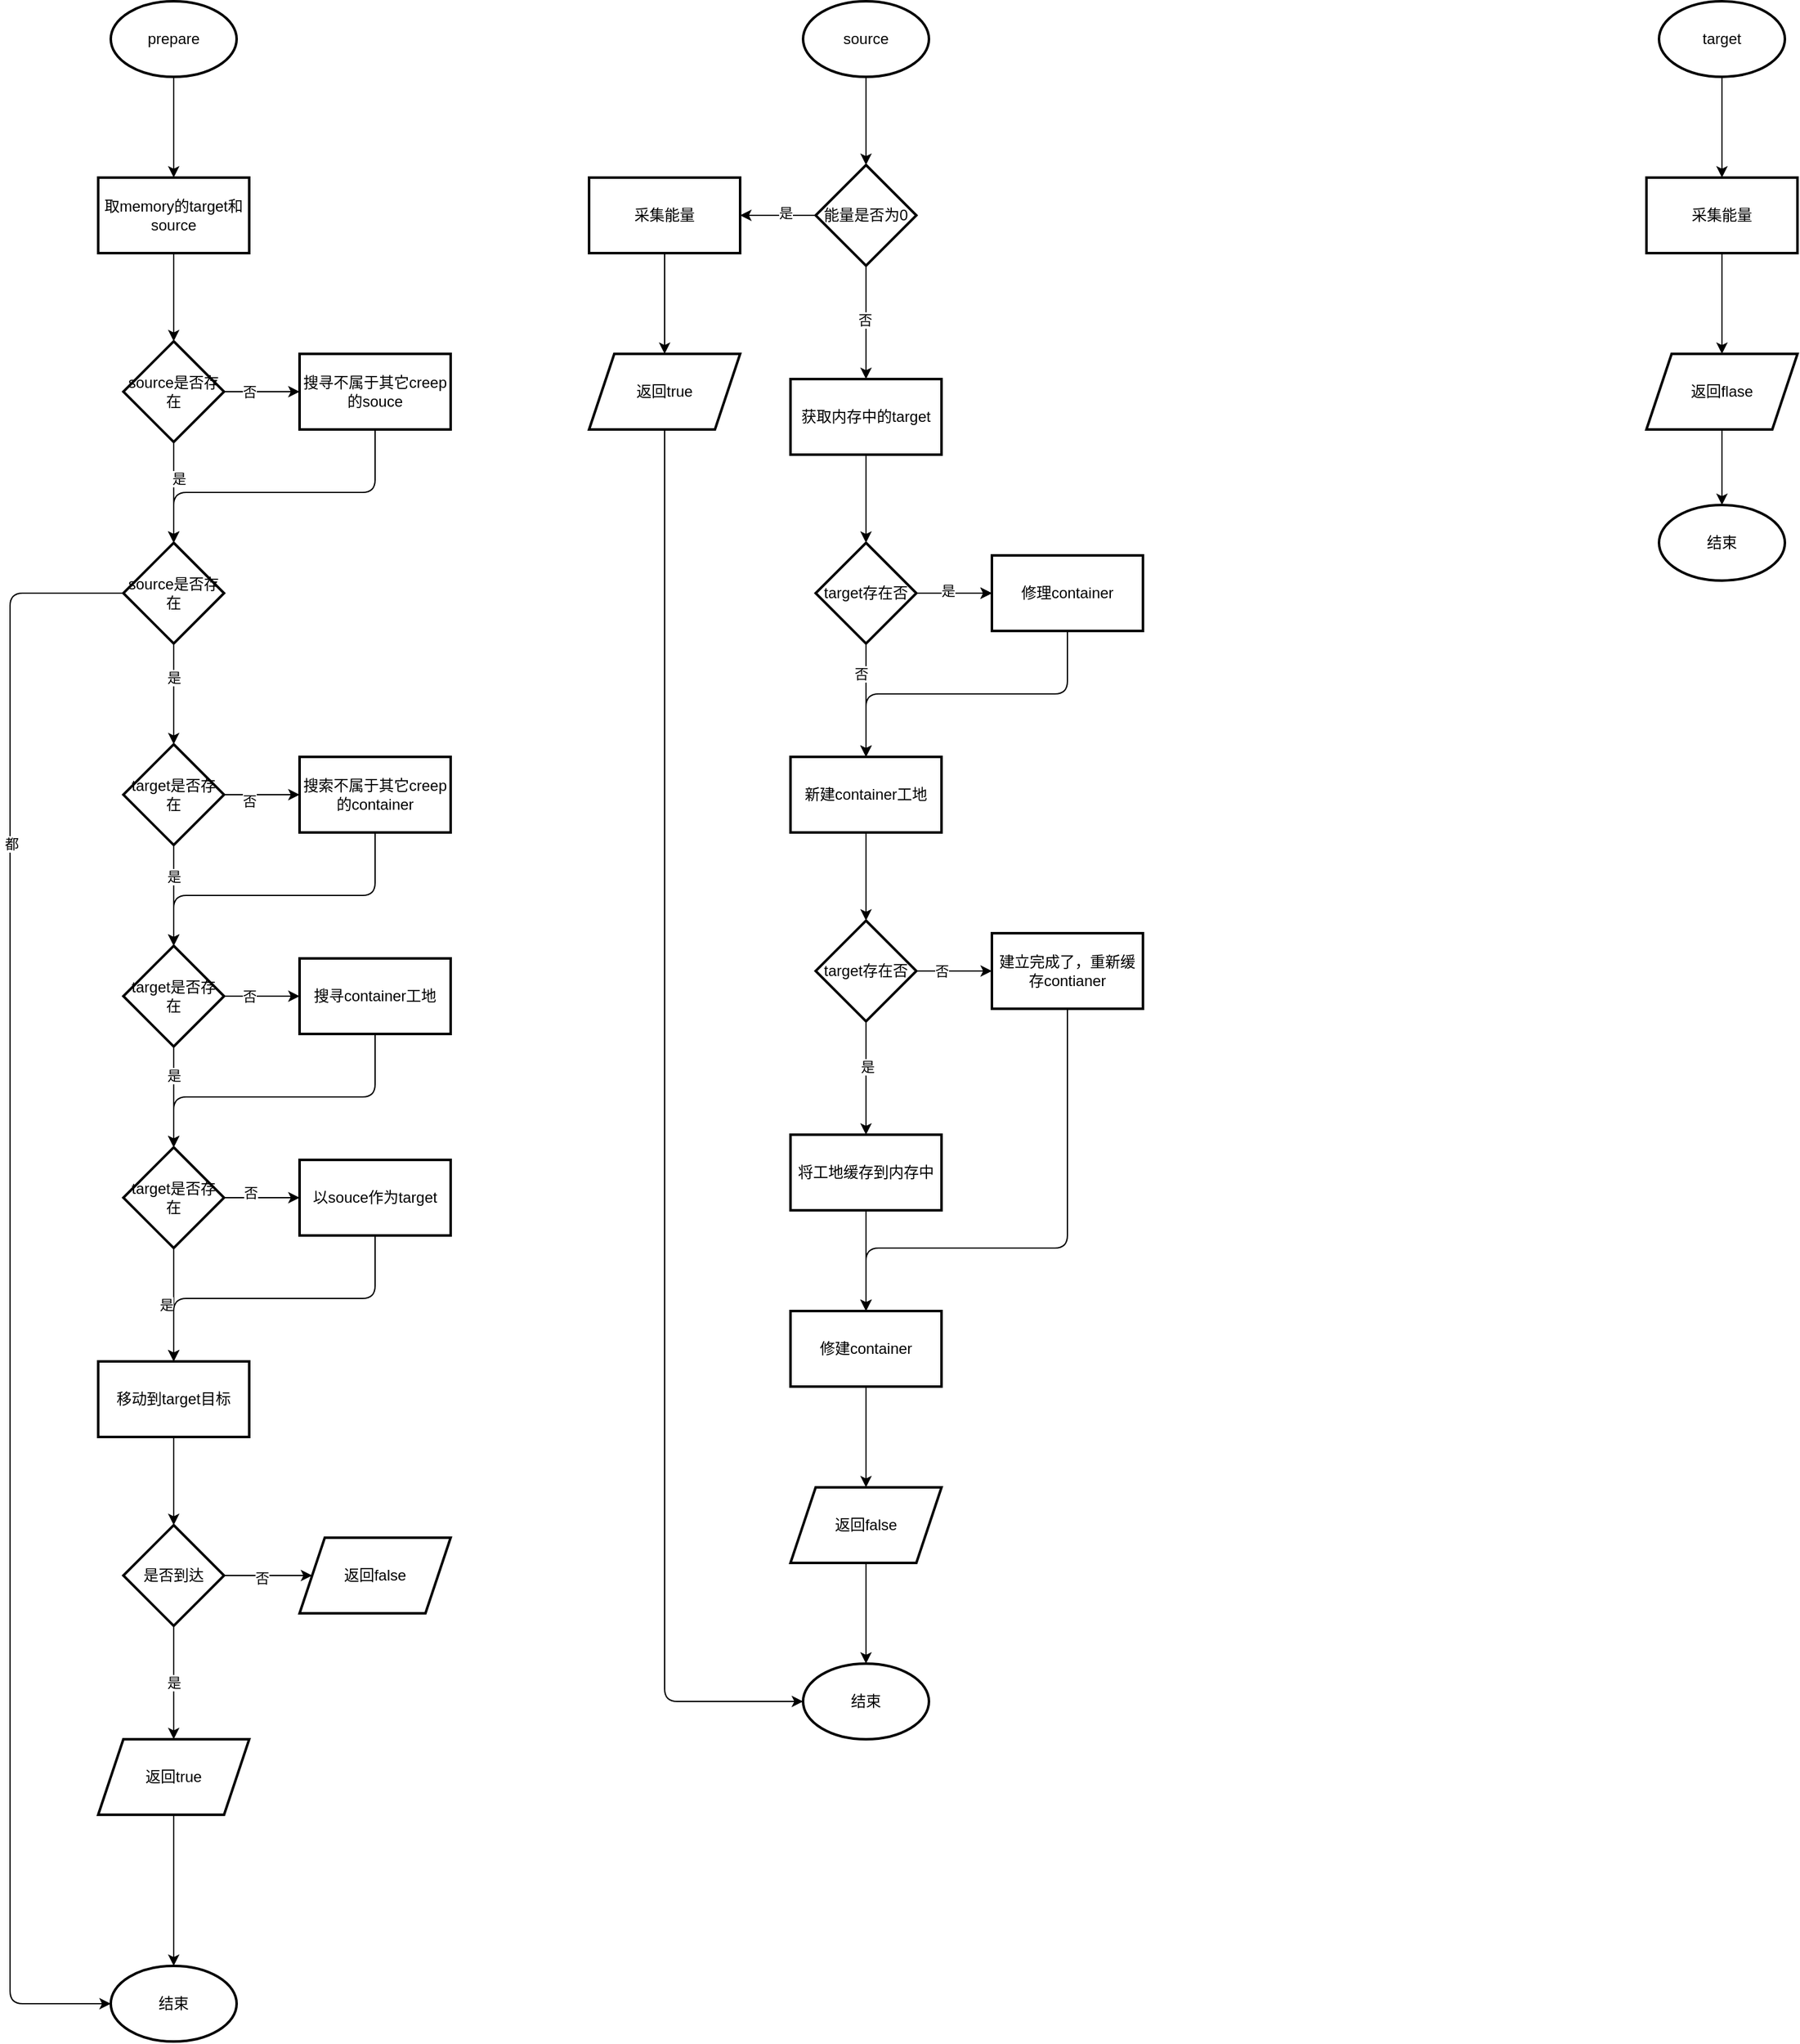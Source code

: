 <mxfile>
    <diagram id="y-mV6j-Vbm5qiPII79oo" name="第 1 页">
        <mxGraphModel dx="1248" dy="984" grid="1" gridSize="10" guides="1" tooltips="1" connect="1" arrows="1" fold="1" page="1" pageScale="1" pageWidth="3300" pageHeight="4681" math="1" shadow="0">
            <root>
                <mxCell id="0"/>
                <mxCell id="1" parent="0"/>
                <mxCell id="10" value="" style="edgeStyle=none;html=1;" edge="1" parent="1" target="9">
                    <mxGeometry relative="1" as="geometry">
                        <mxPoint x="410" y="190" as="sourcePoint"/>
                    </mxGeometry>
                </mxCell>
                <mxCell id="12" value="" style="edgeStyle=none;html=1;" edge="1" parent="1" source="9" target="11">
                    <mxGeometry relative="1" as="geometry"/>
                </mxCell>
                <mxCell id="9" value="取memory的target和source" style="whiteSpace=wrap;html=1;strokeWidth=2;" vertex="1" parent="1">
                    <mxGeometry x="350" y="270" width="120" height="60" as="geometry"/>
                </mxCell>
                <mxCell id="14" value="" style="edgeStyle=none;html=1;" edge="1" parent="1" source="11" target="13">
                    <mxGeometry relative="1" as="geometry"/>
                </mxCell>
                <mxCell id="15" value="否" style="edgeLabel;html=1;align=center;verticalAlign=middle;resizable=0;points=[];" vertex="1" connectable="0" parent="14">
                    <mxGeometry x="-0.333" relative="1" as="geometry">
                        <mxPoint as="offset"/>
                    </mxGeometry>
                </mxCell>
                <mxCell id="17" value="" style="edgeStyle=none;html=1;" edge="1" parent="1" source="11" target="16">
                    <mxGeometry relative="1" as="geometry"/>
                </mxCell>
                <mxCell id="20" value="是" style="edgeLabel;html=1;align=center;verticalAlign=middle;resizable=0;points=[];" vertex="1" connectable="0" parent="17">
                    <mxGeometry x="-0.275" y="4" relative="1" as="geometry">
                        <mxPoint as="offset"/>
                    </mxGeometry>
                </mxCell>
                <mxCell id="11" value="source是否存在" style="rhombus;whiteSpace=wrap;html=1;strokeWidth=2;" vertex="1" parent="1">
                    <mxGeometry x="370" y="400" width="80" height="80" as="geometry"/>
                </mxCell>
                <mxCell id="62" style="edgeStyle=none;html=1;" edge="1" parent="1" source="13" target="16">
                    <mxGeometry relative="1" as="geometry">
                        <mxPoint x="310" y="520" as="targetPoint"/>
                        <Array as="points">
                            <mxPoint x="570" y="520"/>
                            <mxPoint x="410" y="520"/>
                        </Array>
                    </mxGeometry>
                </mxCell>
                <mxCell id="13" value="搜寻不属于其它creep的souce" style="whiteSpace=wrap;html=1;strokeWidth=2;" vertex="1" parent="1">
                    <mxGeometry x="510" y="410" width="120" height="60" as="geometry"/>
                </mxCell>
                <mxCell id="19" value="" style="edgeStyle=none;html=1;" edge="1" parent="1" source="16" target="18">
                    <mxGeometry relative="1" as="geometry"/>
                </mxCell>
                <mxCell id="59" value="是" style="edgeLabel;html=1;align=center;verticalAlign=middle;resizable=0;points=[];" vertex="1" connectable="0" parent="19">
                    <mxGeometry x="-0.325" relative="1" as="geometry">
                        <mxPoint as="offset"/>
                    </mxGeometry>
                </mxCell>
                <mxCell id="60" style="edgeStyle=none;html=1;" edge="1" parent="1" source="16" target="50">
                    <mxGeometry relative="1" as="geometry">
                        <mxPoint x="280" y="1810" as="targetPoint"/>
                        <Array as="points">
                            <mxPoint x="280" y="600"/>
                            <mxPoint x="280" y="1720"/>
                        </Array>
                    </mxGeometry>
                </mxCell>
                <mxCell id="61" value="都" style="edgeLabel;html=1;align=center;verticalAlign=middle;resizable=0;points=[];" vertex="1" connectable="0" parent="60">
                    <mxGeometry x="-0.552" y="1" relative="1" as="geometry">
                        <mxPoint as="offset"/>
                    </mxGeometry>
                </mxCell>
                <mxCell id="16" value="source是否存在" style="rhombus;whiteSpace=wrap;html=1;strokeWidth=2;" vertex="1" parent="1">
                    <mxGeometry x="370" y="560" width="80" height="80" as="geometry"/>
                </mxCell>
                <mxCell id="22" value="" style="edgeStyle=none;html=1;" edge="1" parent="1" source="18" target="21">
                    <mxGeometry relative="1" as="geometry"/>
                </mxCell>
                <mxCell id="23" value="否" style="edgeLabel;html=1;align=center;verticalAlign=middle;resizable=0;points=[];" vertex="1" connectable="0" parent="22">
                    <mxGeometry x="-0.333" y="-5" relative="1" as="geometry">
                        <mxPoint as="offset"/>
                    </mxGeometry>
                </mxCell>
                <mxCell id="25" value="" style="edgeStyle=none;html=1;" edge="1" parent="1" source="18" target="24">
                    <mxGeometry relative="1" as="geometry"/>
                </mxCell>
                <mxCell id="57" value="是" style="edgeLabel;html=1;align=center;verticalAlign=middle;resizable=0;points=[];" vertex="1" connectable="0" parent="25">
                    <mxGeometry x="-0.375" relative="1" as="geometry">
                        <mxPoint as="offset"/>
                    </mxGeometry>
                </mxCell>
                <mxCell id="18" value="target是否存在" style="rhombus;whiteSpace=wrap;html=1;strokeWidth=2;" vertex="1" parent="1">
                    <mxGeometry x="370" y="720" width="80" height="80" as="geometry"/>
                </mxCell>
                <mxCell id="63" style="edgeStyle=none;html=1;" edge="1" parent="1" source="21" target="24">
                    <mxGeometry relative="1" as="geometry">
                        <mxPoint x="320" y="840" as="targetPoint"/>
                        <Array as="points">
                            <mxPoint x="570" y="840"/>
                            <mxPoint x="410" y="840"/>
                        </Array>
                    </mxGeometry>
                </mxCell>
                <mxCell id="21" value="搜索不属于其它creep的container" style="whiteSpace=wrap;html=1;strokeWidth=2;" vertex="1" parent="1">
                    <mxGeometry x="510" y="730" width="120" height="60" as="geometry"/>
                </mxCell>
                <mxCell id="27" value="" style="edgeStyle=none;html=1;" edge="1" parent="1" source="24" target="26">
                    <mxGeometry relative="1" as="geometry"/>
                </mxCell>
                <mxCell id="28" value="否" style="edgeLabel;html=1;align=center;verticalAlign=middle;resizable=0;points=[];" vertex="1" connectable="0" parent="27">
                    <mxGeometry x="-0.333" relative="1" as="geometry">
                        <mxPoint as="offset"/>
                    </mxGeometry>
                </mxCell>
                <mxCell id="30" value="" style="edgeStyle=none;html=1;" edge="1" parent="1" source="24" target="29">
                    <mxGeometry relative="1" as="geometry"/>
                </mxCell>
                <mxCell id="58" value="是" style="edgeLabel;html=1;align=center;verticalAlign=middle;resizable=0;points=[];" vertex="1" connectable="0" parent="30">
                    <mxGeometry x="-0.425" relative="1" as="geometry">
                        <mxPoint as="offset"/>
                    </mxGeometry>
                </mxCell>
                <mxCell id="24" value="target是否存在" style="rhombus;whiteSpace=wrap;html=1;strokeWidth=2;" vertex="1" parent="1">
                    <mxGeometry x="370" y="880" width="80" height="80" as="geometry"/>
                </mxCell>
                <mxCell id="56" style="edgeStyle=none;html=1;" edge="1" parent="1" source="26" target="29">
                    <mxGeometry relative="1" as="geometry">
                        <mxPoint x="340" y="1000" as="targetPoint"/>
                        <Array as="points">
                            <mxPoint x="570" y="1000"/>
                            <mxPoint x="410" y="1000"/>
                        </Array>
                    </mxGeometry>
                </mxCell>
                <mxCell id="26" value="搜寻container工地" style="whiteSpace=wrap;html=1;strokeWidth=2;" vertex="1" parent="1">
                    <mxGeometry x="510" y="890" width="120" height="60" as="geometry"/>
                </mxCell>
                <mxCell id="32" value="" style="edgeStyle=none;html=1;" edge="1" parent="1" source="29" target="31">
                    <mxGeometry relative="1" as="geometry"/>
                </mxCell>
                <mxCell id="34" value="否" style="edgeLabel;html=1;align=center;verticalAlign=middle;resizable=0;points=[];" vertex="1" connectable="0" parent="32">
                    <mxGeometry x="-0.3" y="4" relative="1" as="geometry">
                        <mxPoint as="offset"/>
                    </mxGeometry>
                </mxCell>
                <mxCell id="36" value="" style="edgeStyle=none;html=1;" edge="1" parent="1" source="29" target="35">
                    <mxGeometry relative="1" as="geometry"/>
                </mxCell>
                <mxCell id="54" value="是" style="edgeLabel;html=1;align=center;verticalAlign=middle;resizable=0;points=[];" vertex="1" connectable="0" parent="36">
                    <mxGeometry y="-6" relative="1" as="geometry">
                        <mxPoint as="offset"/>
                    </mxGeometry>
                </mxCell>
                <mxCell id="29" value="target是否存在" style="rhombus;whiteSpace=wrap;html=1;strokeWidth=2;" vertex="1" parent="1">
                    <mxGeometry x="370" y="1040" width="80" height="80" as="geometry"/>
                </mxCell>
                <mxCell id="55" style="edgeStyle=none;html=1;entryX=0.5;entryY=0;entryDx=0;entryDy=0;" edge="1" parent="1" source="31" target="35">
                    <mxGeometry relative="1" as="geometry">
                        <mxPoint x="330" y="1160" as="targetPoint"/>
                        <Array as="points">
                            <mxPoint x="570" y="1160"/>
                            <mxPoint x="410" y="1160"/>
                        </Array>
                    </mxGeometry>
                </mxCell>
                <mxCell id="31" value="以souce作为target" style="whiteSpace=wrap;html=1;strokeWidth=2;" vertex="1" parent="1">
                    <mxGeometry x="510" y="1050" width="120" height="60" as="geometry"/>
                </mxCell>
                <mxCell id="40" value="" style="edgeStyle=none;html=1;" edge="1" parent="1" source="35" target="39">
                    <mxGeometry relative="1" as="geometry"/>
                </mxCell>
                <mxCell id="35" value="移动到target目标" style="whiteSpace=wrap;html=1;strokeWidth=2;" vertex="1" parent="1">
                    <mxGeometry x="350" y="1210" width="120" height="60" as="geometry"/>
                </mxCell>
                <mxCell id="46" value="" style="edgeStyle=none;html=1;" edge="1" parent="1" source="39" target="45">
                    <mxGeometry relative="1" as="geometry"/>
                </mxCell>
                <mxCell id="52" value="是" style="edgeLabel;html=1;align=center;verticalAlign=middle;resizable=0;points=[];" vertex="1" connectable="0" parent="46">
                    <mxGeometry relative="1" as="geometry">
                        <mxPoint as="offset"/>
                    </mxGeometry>
                </mxCell>
                <mxCell id="48" value="" style="edgeStyle=none;html=1;" edge="1" parent="1" source="39" target="47">
                    <mxGeometry relative="1" as="geometry"/>
                </mxCell>
                <mxCell id="53" value="否" style="edgeLabel;html=1;align=center;verticalAlign=middle;resizable=0;points=[];" vertex="1" connectable="0" parent="48">
                    <mxGeometry x="-0.143" y="-2" relative="1" as="geometry">
                        <mxPoint as="offset"/>
                    </mxGeometry>
                </mxCell>
                <mxCell id="39" value="是否到达" style="rhombus;whiteSpace=wrap;html=1;strokeWidth=2;" vertex="1" parent="1">
                    <mxGeometry x="370" y="1340" width="80" height="80" as="geometry"/>
                </mxCell>
                <mxCell id="51" style="edgeStyle=none;html=1;" edge="1" parent="1" source="45" target="50">
                    <mxGeometry relative="1" as="geometry"/>
                </mxCell>
                <mxCell id="45" value="返回true" style="shape=parallelogram;perimeter=parallelogramPerimeter;whiteSpace=wrap;html=1;fixedSize=1;strokeWidth=2;" vertex="1" parent="1">
                    <mxGeometry x="350" y="1510" width="120" height="60" as="geometry"/>
                </mxCell>
                <mxCell id="47" value="返回false" style="shape=parallelogram;perimeter=parallelogramPerimeter;whiteSpace=wrap;html=1;fixedSize=1;strokeWidth=2;" vertex="1" parent="1">
                    <mxGeometry x="510" y="1350" width="120" height="60" as="geometry"/>
                </mxCell>
                <mxCell id="50" value="结束" style="strokeWidth=2;html=1;shape=mxgraph.flowchart.start_1;whiteSpace=wrap;" vertex="1" parent="1">
                    <mxGeometry x="360" y="1690" width="100" height="60" as="geometry"/>
                </mxCell>
                <mxCell id="67" value="" style="edgeStyle=none;html=1;" edge="1" parent="1" source="64" target="66">
                    <mxGeometry relative="1" as="geometry"/>
                </mxCell>
                <mxCell id="64" value="source" style="strokeWidth=2;html=1;shape=mxgraph.flowchart.start_1;whiteSpace=wrap;" vertex="1" parent="1">
                    <mxGeometry x="910" y="130" width="100" height="60" as="geometry"/>
                </mxCell>
                <mxCell id="65" value="prepare" style="strokeWidth=2;html=1;shape=mxgraph.flowchart.start_1;whiteSpace=wrap;" vertex="1" parent="1">
                    <mxGeometry x="360" y="130" width="100" height="60" as="geometry"/>
                </mxCell>
                <mxCell id="71" value="" style="edgeStyle=none;html=1;" edge="1" parent="1" source="66" target="70">
                    <mxGeometry relative="1" as="geometry"/>
                </mxCell>
                <mxCell id="95" value="是" style="edgeLabel;html=1;align=center;verticalAlign=middle;resizable=0;points=[];" vertex="1" connectable="0" parent="71">
                    <mxGeometry x="-0.233" y="-2" relative="1" as="geometry">
                        <mxPoint x="-1" as="offset"/>
                    </mxGeometry>
                </mxCell>
                <mxCell id="73" value="" style="edgeStyle=none;html=1;" edge="1" parent="1" source="66" target="72">
                    <mxGeometry relative="1" as="geometry"/>
                </mxCell>
                <mxCell id="96" value="否" style="edgeLabel;html=1;align=center;verticalAlign=middle;resizable=0;points=[];" vertex="1" connectable="0" parent="73">
                    <mxGeometry x="-0.061" y="-1" relative="1" as="geometry">
                        <mxPoint as="offset"/>
                    </mxGeometry>
                </mxCell>
                <mxCell id="66" value="能量是否为0" style="rhombus;whiteSpace=wrap;html=1;strokeWidth=2;" vertex="1" parent="1">
                    <mxGeometry x="920" y="260" width="80" height="80" as="geometry"/>
                </mxCell>
                <mxCell id="92" value="" style="edgeStyle=none;html=1;" edge="1" parent="1" source="70" target="91">
                    <mxGeometry relative="1" as="geometry"/>
                </mxCell>
                <mxCell id="70" value="采集能量" style="whiteSpace=wrap;html=1;strokeWidth=2;" vertex="1" parent="1">
                    <mxGeometry x="740" y="270" width="120" height="60" as="geometry"/>
                </mxCell>
                <mxCell id="75" value="" style="edgeStyle=none;html=1;" edge="1" parent="1" source="72" target="74">
                    <mxGeometry relative="1" as="geometry"/>
                </mxCell>
                <mxCell id="72" value="获取内存中的target" style="whiteSpace=wrap;html=1;strokeWidth=2;" vertex="1" parent="1">
                    <mxGeometry x="900" y="430" width="120" height="60" as="geometry"/>
                </mxCell>
                <mxCell id="77" value="" style="edgeStyle=none;html=1;" edge="1" parent="1" source="74" target="76">
                    <mxGeometry relative="1" as="geometry"/>
                </mxCell>
                <mxCell id="79" value="" style="edgeStyle=none;html=1;" edge="1" parent="1" source="74" target="78">
                    <mxGeometry relative="1" as="geometry"/>
                </mxCell>
                <mxCell id="100" value="否" style="edgeLabel;html=1;align=center;verticalAlign=middle;resizable=0;points=[];" vertex="1" connectable="0" parent="79">
                    <mxGeometry x="-0.478" y="-4" relative="1" as="geometry">
                        <mxPoint as="offset"/>
                    </mxGeometry>
                </mxCell>
                <mxCell id="97" value="" style="edgeStyle=none;html=1;" edge="1" parent="1" source="74" target="76">
                    <mxGeometry relative="1" as="geometry"/>
                </mxCell>
                <mxCell id="98" value="是" style="edgeLabel;html=1;align=center;verticalAlign=middle;resizable=0;points=[];" vertex="1" connectable="0" parent="97">
                    <mxGeometry x="-0.142" y="2" relative="1" as="geometry">
                        <mxPoint x="-1" as="offset"/>
                    </mxGeometry>
                </mxCell>
                <mxCell id="74" value="target存在否" style="rhombus;whiteSpace=wrap;html=1;strokeWidth=2;" vertex="1" parent="1">
                    <mxGeometry x="920" y="560" width="80" height="80" as="geometry"/>
                </mxCell>
                <mxCell id="99" style="edgeStyle=none;html=1;" edge="1" parent="1" source="76" target="78">
                    <mxGeometry relative="1" as="geometry">
                        <mxPoint x="880" y="680" as="targetPoint"/>
                        <Array as="points">
                            <mxPoint x="1120" y="680"/>
                            <mxPoint x="960" y="680"/>
                        </Array>
                    </mxGeometry>
                </mxCell>
                <mxCell id="76" value="修理container" style="whiteSpace=wrap;html=1;strokeWidth=2;" vertex="1" parent="1">
                    <mxGeometry x="1060" y="570" width="120" height="60" as="geometry"/>
                </mxCell>
                <mxCell id="81" value="" style="edgeStyle=none;html=1;" edge="1" parent="1" source="78" target="80">
                    <mxGeometry relative="1" as="geometry"/>
                </mxCell>
                <mxCell id="78" value="新建container工地" style="whiteSpace=wrap;html=1;strokeWidth=2;" vertex="1" parent="1">
                    <mxGeometry x="900" y="730" width="120" height="60" as="geometry"/>
                </mxCell>
                <mxCell id="83" value="" style="edgeStyle=none;html=1;" edge="1" parent="1" source="80" target="82">
                    <mxGeometry relative="1" as="geometry"/>
                </mxCell>
                <mxCell id="105" value="否" style="edgeLabel;html=1;align=center;verticalAlign=middle;resizable=0;points=[];" vertex="1" connectable="0" parent="83">
                    <mxGeometry x="-0.338" relative="1" as="geometry">
                        <mxPoint as="offset"/>
                    </mxGeometry>
                </mxCell>
                <mxCell id="85" value="" style="edgeStyle=none;html=1;" edge="1" parent="1" source="80" target="84">
                    <mxGeometry relative="1" as="geometry"/>
                </mxCell>
                <mxCell id="104" value="是" style="edgeLabel;html=1;align=center;verticalAlign=middle;resizable=0;points=[];" vertex="1" connectable="0" parent="85">
                    <mxGeometry x="-0.206" y="1" relative="1" as="geometry">
                        <mxPoint as="offset"/>
                    </mxGeometry>
                </mxCell>
                <mxCell id="80" value="target存在否" style="rhombus;whiteSpace=wrap;html=1;strokeWidth=2;" vertex="1" parent="1">
                    <mxGeometry x="920" y="860" width="80" height="80" as="geometry"/>
                </mxCell>
                <mxCell id="102" style="edgeStyle=none;html=1;" edge="1" parent="1" source="82" target="86">
                    <mxGeometry relative="1" as="geometry">
                        <mxPoint x="880" y="1120" as="targetPoint"/>
                        <Array as="points">
                            <mxPoint x="1120" y="1120"/>
                            <mxPoint x="960" y="1120"/>
                        </Array>
                    </mxGeometry>
                </mxCell>
                <mxCell id="82" value="建立完成了，重新缓存contianer" style="whiteSpace=wrap;html=1;strokeWidth=2;" vertex="1" parent="1">
                    <mxGeometry x="1060" y="870" width="120" height="60" as="geometry"/>
                </mxCell>
                <mxCell id="87" value="" style="edgeStyle=none;html=1;" edge="1" parent="1" source="84" target="86">
                    <mxGeometry relative="1" as="geometry"/>
                </mxCell>
                <mxCell id="84" value="将工地缓存到内存中" style="whiteSpace=wrap;html=1;strokeWidth=2;" vertex="1" parent="1">
                    <mxGeometry x="900" y="1030" width="120" height="60" as="geometry"/>
                </mxCell>
                <mxCell id="89" value="" style="edgeStyle=none;html=1;" edge="1" parent="1" source="86" target="88">
                    <mxGeometry relative="1" as="geometry"/>
                </mxCell>
                <mxCell id="86" value="修建container" style="whiteSpace=wrap;html=1;strokeWidth=2;" vertex="1" parent="1">
                    <mxGeometry x="900" y="1170" width="120" height="60" as="geometry"/>
                </mxCell>
                <mxCell id="94" style="edgeStyle=none;html=1;" edge="1" parent="1" source="88" target="90">
                    <mxGeometry relative="1" as="geometry"/>
                </mxCell>
                <mxCell id="88" value="返回false" style="shape=parallelogram;perimeter=parallelogramPerimeter;whiteSpace=wrap;html=1;fixedSize=1;strokeWidth=2;" vertex="1" parent="1">
                    <mxGeometry x="900" y="1310" width="120" height="60" as="geometry"/>
                </mxCell>
                <mxCell id="90" value="结束" style="strokeWidth=2;html=1;shape=mxgraph.flowchart.start_1;whiteSpace=wrap;" vertex="1" parent="1">
                    <mxGeometry x="910" y="1450" width="100" height="60" as="geometry"/>
                </mxCell>
                <mxCell id="93" style="edgeStyle=none;html=1;" edge="1" parent="1" source="91" target="90">
                    <mxGeometry relative="1" as="geometry">
                        <mxPoint x="800" y="1662.5" as="targetPoint"/>
                        <Array as="points">
                            <mxPoint x="800" y="1480"/>
                        </Array>
                    </mxGeometry>
                </mxCell>
                <mxCell id="91" value="返回true" style="shape=parallelogram;perimeter=parallelogramPerimeter;whiteSpace=wrap;html=1;fixedSize=1;strokeWidth=2;" vertex="1" parent="1">
                    <mxGeometry x="740" y="410" width="120" height="60" as="geometry"/>
                </mxCell>
                <mxCell id="108" value="" style="edgeStyle=none;html=1;" edge="1" parent="1" source="106" target="107">
                    <mxGeometry relative="1" as="geometry"/>
                </mxCell>
                <mxCell id="106" value="target" style="strokeWidth=2;html=1;shape=mxgraph.flowchart.start_1;whiteSpace=wrap;" vertex="1" parent="1">
                    <mxGeometry x="1590" y="130" width="100" height="60" as="geometry"/>
                </mxCell>
                <mxCell id="110" value="" style="edgeStyle=none;html=1;" edge="1" parent="1" source="107" target="109">
                    <mxGeometry relative="1" as="geometry"/>
                </mxCell>
                <mxCell id="107" value="采集能量" style="whiteSpace=wrap;html=1;strokeWidth=2;" vertex="1" parent="1">
                    <mxGeometry x="1580" y="270" width="120" height="60" as="geometry"/>
                </mxCell>
                <mxCell id="112" style="edgeStyle=none;html=1;" edge="1" parent="1" source="109" target="111">
                    <mxGeometry relative="1" as="geometry"/>
                </mxCell>
                <mxCell id="109" value="返回flase" style="shape=parallelogram;perimeter=parallelogramPerimeter;whiteSpace=wrap;html=1;fixedSize=1;strokeWidth=2;" vertex="1" parent="1">
                    <mxGeometry x="1580" y="410" width="120" height="60" as="geometry"/>
                </mxCell>
                <mxCell id="111" value="结束" style="strokeWidth=2;html=1;shape=mxgraph.flowchart.start_1;whiteSpace=wrap;" vertex="1" parent="1">
                    <mxGeometry x="1590" y="530" width="100" height="60" as="geometry"/>
                </mxCell>
            </root>
        </mxGraphModel>
    </diagram>
</mxfile>